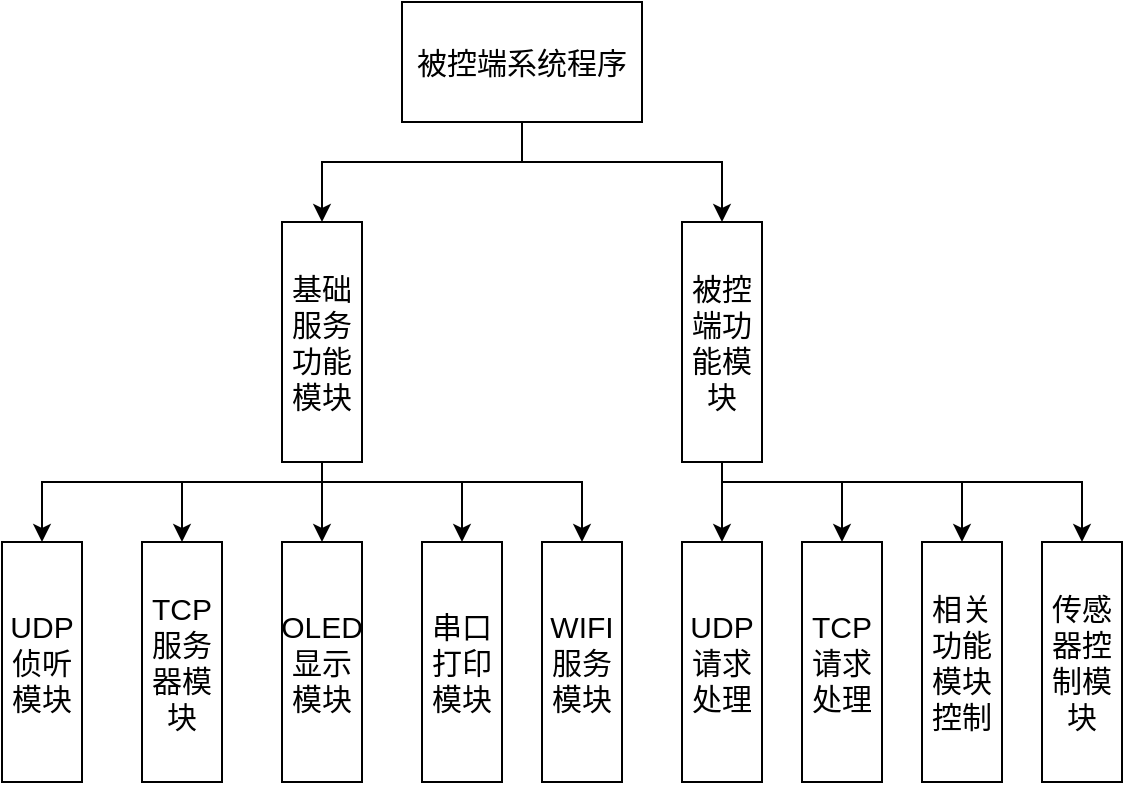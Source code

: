<mxfile version="21.1.2" type="device">
  <diagram name="第 1 页" id="Z2auJ9INsjnnpLe1nbHH">
    <mxGraphModel dx="1084" dy="974" grid="1" gridSize="10" guides="1" tooltips="1" connect="1" arrows="1" fold="1" page="1" pageScale="1" pageWidth="827" pageHeight="1169" math="0" shadow="0">
      <root>
        <mxCell id="0" />
        <mxCell id="1" parent="0" />
        <mxCell id="8Abjh6WWVXONeb47WAZB-8" style="edgeStyle=orthogonalEdgeStyle;rounded=0;orthogonalLoop=1;jettySize=auto;html=1;entryX=0;entryY=0.5;entryDx=0;entryDy=0;" edge="1" parent="1" source="8Abjh6WWVXONeb47WAZB-1" target="8Abjh6WWVXONeb47WAZB-2">
          <mxGeometry relative="1" as="geometry">
            <Array as="points">
              <mxPoint x="440" y="310" />
              <mxPoint x="340" y="310" />
            </Array>
          </mxGeometry>
        </mxCell>
        <mxCell id="8Abjh6WWVXONeb47WAZB-24" style="edgeStyle=orthogonalEdgeStyle;rounded=0;orthogonalLoop=1;jettySize=auto;html=1;" edge="1" parent="1" source="8Abjh6WWVXONeb47WAZB-1" target="8Abjh6WWVXONeb47WAZB-14">
          <mxGeometry relative="1" as="geometry">
            <Array as="points">
              <mxPoint x="540" y="310" />
            </Array>
          </mxGeometry>
        </mxCell>
        <mxCell id="8Abjh6WWVXONeb47WAZB-1" value="被控端系统程序" style="rounded=0;whiteSpace=wrap;html=1;fontSize=15;" vertex="1" parent="1">
          <mxGeometry x="380" y="230" width="120" height="60" as="geometry" />
        </mxCell>
        <mxCell id="8Abjh6WWVXONeb47WAZB-9" style="edgeStyle=orthogonalEdgeStyle;rounded=0;orthogonalLoop=1;jettySize=auto;html=1;" edge="1" parent="1" source="8Abjh6WWVXONeb47WAZB-2" target="8Abjh6WWVXONeb47WAZB-3">
          <mxGeometry relative="1" as="geometry">
            <Array as="points">
              <mxPoint x="340" y="470" />
              <mxPoint x="200" y="470" />
            </Array>
          </mxGeometry>
        </mxCell>
        <mxCell id="8Abjh6WWVXONeb47WAZB-10" style="edgeStyle=orthogonalEdgeStyle;rounded=0;orthogonalLoop=1;jettySize=auto;html=1;entryX=0;entryY=0.5;entryDx=0;entryDy=0;" edge="1" parent="1" source="8Abjh6WWVXONeb47WAZB-2" target="8Abjh6WWVXONeb47WAZB-4">
          <mxGeometry relative="1" as="geometry">
            <Array as="points">
              <mxPoint x="340" y="470" />
              <mxPoint x="270" y="470" />
            </Array>
          </mxGeometry>
        </mxCell>
        <mxCell id="8Abjh6WWVXONeb47WAZB-11" style="edgeStyle=orthogonalEdgeStyle;rounded=0;orthogonalLoop=1;jettySize=auto;html=1;" edge="1" parent="1" source="8Abjh6WWVXONeb47WAZB-2" target="8Abjh6WWVXONeb47WAZB-5">
          <mxGeometry relative="1" as="geometry" />
        </mxCell>
        <mxCell id="8Abjh6WWVXONeb47WAZB-12" style="edgeStyle=orthogonalEdgeStyle;rounded=0;orthogonalLoop=1;jettySize=auto;html=1;" edge="1" parent="1" source="8Abjh6WWVXONeb47WAZB-2" target="8Abjh6WWVXONeb47WAZB-6">
          <mxGeometry relative="1" as="geometry">
            <Array as="points">
              <mxPoint x="340" y="470" />
              <mxPoint x="410" y="470" />
            </Array>
          </mxGeometry>
        </mxCell>
        <mxCell id="8Abjh6WWVXONeb47WAZB-13" style="edgeStyle=orthogonalEdgeStyle;rounded=0;orthogonalLoop=1;jettySize=auto;html=1;entryX=0;entryY=0.5;entryDx=0;entryDy=0;" edge="1" parent="1" source="8Abjh6WWVXONeb47WAZB-2" target="8Abjh6WWVXONeb47WAZB-7">
          <mxGeometry relative="1" as="geometry">
            <Array as="points">
              <mxPoint x="340" y="470" />
              <mxPoint x="470" y="470" />
            </Array>
          </mxGeometry>
        </mxCell>
        <mxCell id="8Abjh6WWVXONeb47WAZB-2" value="基础服务功能模块" style="rounded=0;whiteSpace=wrap;html=1;direction=south;fontSize=15;" vertex="1" parent="1">
          <mxGeometry x="320" y="340" width="40" height="120" as="geometry" />
        </mxCell>
        <mxCell id="8Abjh6WWVXONeb47WAZB-3" value="UDP侦听模块" style="rounded=0;whiteSpace=wrap;html=1;direction=south;fontSize=15;" vertex="1" parent="1">
          <mxGeometry x="180" y="500" width="40" height="120" as="geometry" />
        </mxCell>
        <mxCell id="8Abjh6WWVXONeb47WAZB-4" value="TCP服务器模块" style="rounded=0;whiteSpace=wrap;html=1;direction=south;fontSize=15;" vertex="1" parent="1">
          <mxGeometry x="250" y="500" width="40" height="120" as="geometry" />
        </mxCell>
        <mxCell id="8Abjh6WWVXONeb47WAZB-5" value="OLED显示模块" style="rounded=0;whiteSpace=wrap;html=1;direction=south;fontSize=15;" vertex="1" parent="1">
          <mxGeometry x="320" y="500" width="40" height="120" as="geometry" />
        </mxCell>
        <mxCell id="8Abjh6WWVXONeb47WAZB-6" value="串口打印模块" style="rounded=0;whiteSpace=wrap;html=1;direction=south;fontSize=15;" vertex="1" parent="1">
          <mxGeometry x="390" y="500" width="40" height="120" as="geometry" />
        </mxCell>
        <mxCell id="8Abjh6WWVXONeb47WAZB-7" value="WIFI服务模块" style="rounded=0;whiteSpace=wrap;html=1;direction=south;fontSize=15;" vertex="1" parent="1">
          <mxGeometry x="450" y="500" width="40" height="120" as="geometry" />
        </mxCell>
        <mxCell id="8Abjh6WWVXONeb47WAZB-17" style="edgeStyle=orthogonalEdgeStyle;rounded=0;orthogonalLoop=1;jettySize=auto;html=1;entryX=0;entryY=0.5;entryDx=0;entryDy=0;" edge="1" parent="1" source="8Abjh6WWVXONeb47WAZB-14" target="8Abjh6WWVXONeb47WAZB-16">
          <mxGeometry relative="1" as="geometry" />
        </mxCell>
        <mxCell id="8Abjh6WWVXONeb47WAZB-21" style="edgeStyle=orthogonalEdgeStyle;rounded=0;orthogonalLoop=1;jettySize=auto;html=1;" edge="1" parent="1" source="8Abjh6WWVXONeb47WAZB-14" target="8Abjh6WWVXONeb47WAZB-18">
          <mxGeometry relative="1" as="geometry">
            <Array as="points">
              <mxPoint x="540" y="470" />
              <mxPoint x="600" y="470" />
            </Array>
          </mxGeometry>
        </mxCell>
        <mxCell id="8Abjh6WWVXONeb47WAZB-22" style="edgeStyle=orthogonalEdgeStyle;rounded=0;orthogonalLoop=1;jettySize=auto;html=1;" edge="1" parent="1" source="8Abjh6WWVXONeb47WAZB-14" target="8Abjh6WWVXONeb47WAZB-19">
          <mxGeometry relative="1" as="geometry">
            <Array as="points">
              <mxPoint x="540" y="470" />
              <mxPoint x="660" y="470" />
            </Array>
          </mxGeometry>
        </mxCell>
        <mxCell id="8Abjh6WWVXONeb47WAZB-23" style="edgeStyle=orthogonalEdgeStyle;rounded=0;orthogonalLoop=1;jettySize=auto;html=1;entryX=0;entryY=0.5;entryDx=0;entryDy=0;" edge="1" parent="1" source="8Abjh6WWVXONeb47WAZB-14" target="8Abjh6WWVXONeb47WAZB-20">
          <mxGeometry relative="1" as="geometry">
            <Array as="points">
              <mxPoint x="540" y="470" />
              <mxPoint x="720" y="470" />
            </Array>
          </mxGeometry>
        </mxCell>
        <mxCell id="8Abjh6WWVXONeb47WAZB-14" value="被控端功能模块" style="rounded=0;whiteSpace=wrap;html=1;direction=south;fontSize=15;" vertex="1" parent="1">
          <mxGeometry x="520" y="340" width="40" height="120" as="geometry" />
        </mxCell>
        <mxCell id="8Abjh6WWVXONeb47WAZB-16" value="UDP请求处理" style="rounded=0;whiteSpace=wrap;html=1;direction=south;fontSize=15;" vertex="1" parent="1">
          <mxGeometry x="520" y="500" width="40" height="120" as="geometry" />
        </mxCell>
        <mxCell id="8Abjh6WWVXONeb47WAZB-18" value="TCP请求处理" style="rounded=0;whiteSpace=wrap;html=1;direction=south;fontSize=15;" vertex="1" parent="1">
          <mxGeometry x="580" y="500" width="40" height="120" as="geometry" />
        </mxCell>
        <mxCell id="8Abjh6WWVXONeb47WAZB-19" value="相关功能模块控制" style="rounded=0;whiteSpace=wrap;html=1;direction=south;fontSize=15;" vertex="1" parent="1">
          <mxGeometry x="640" y="500" width="40" height="120" as="geometry" />
        </mxCell>
        <mxCell id="8Abjh6WWVXONeb47WAZB-20" value="传感器控制模块" style="rounded=0;whiteSpace=wrap;html=1;direction=south;fontSize=15;" vertex="1" parent="1">
          <mxGeometry x="700" y="500" width="40" height="120" as="geometry" />
        </mxCell>
      </root>
    </mxGraphModel>
  </diagram>
</mxfile>
